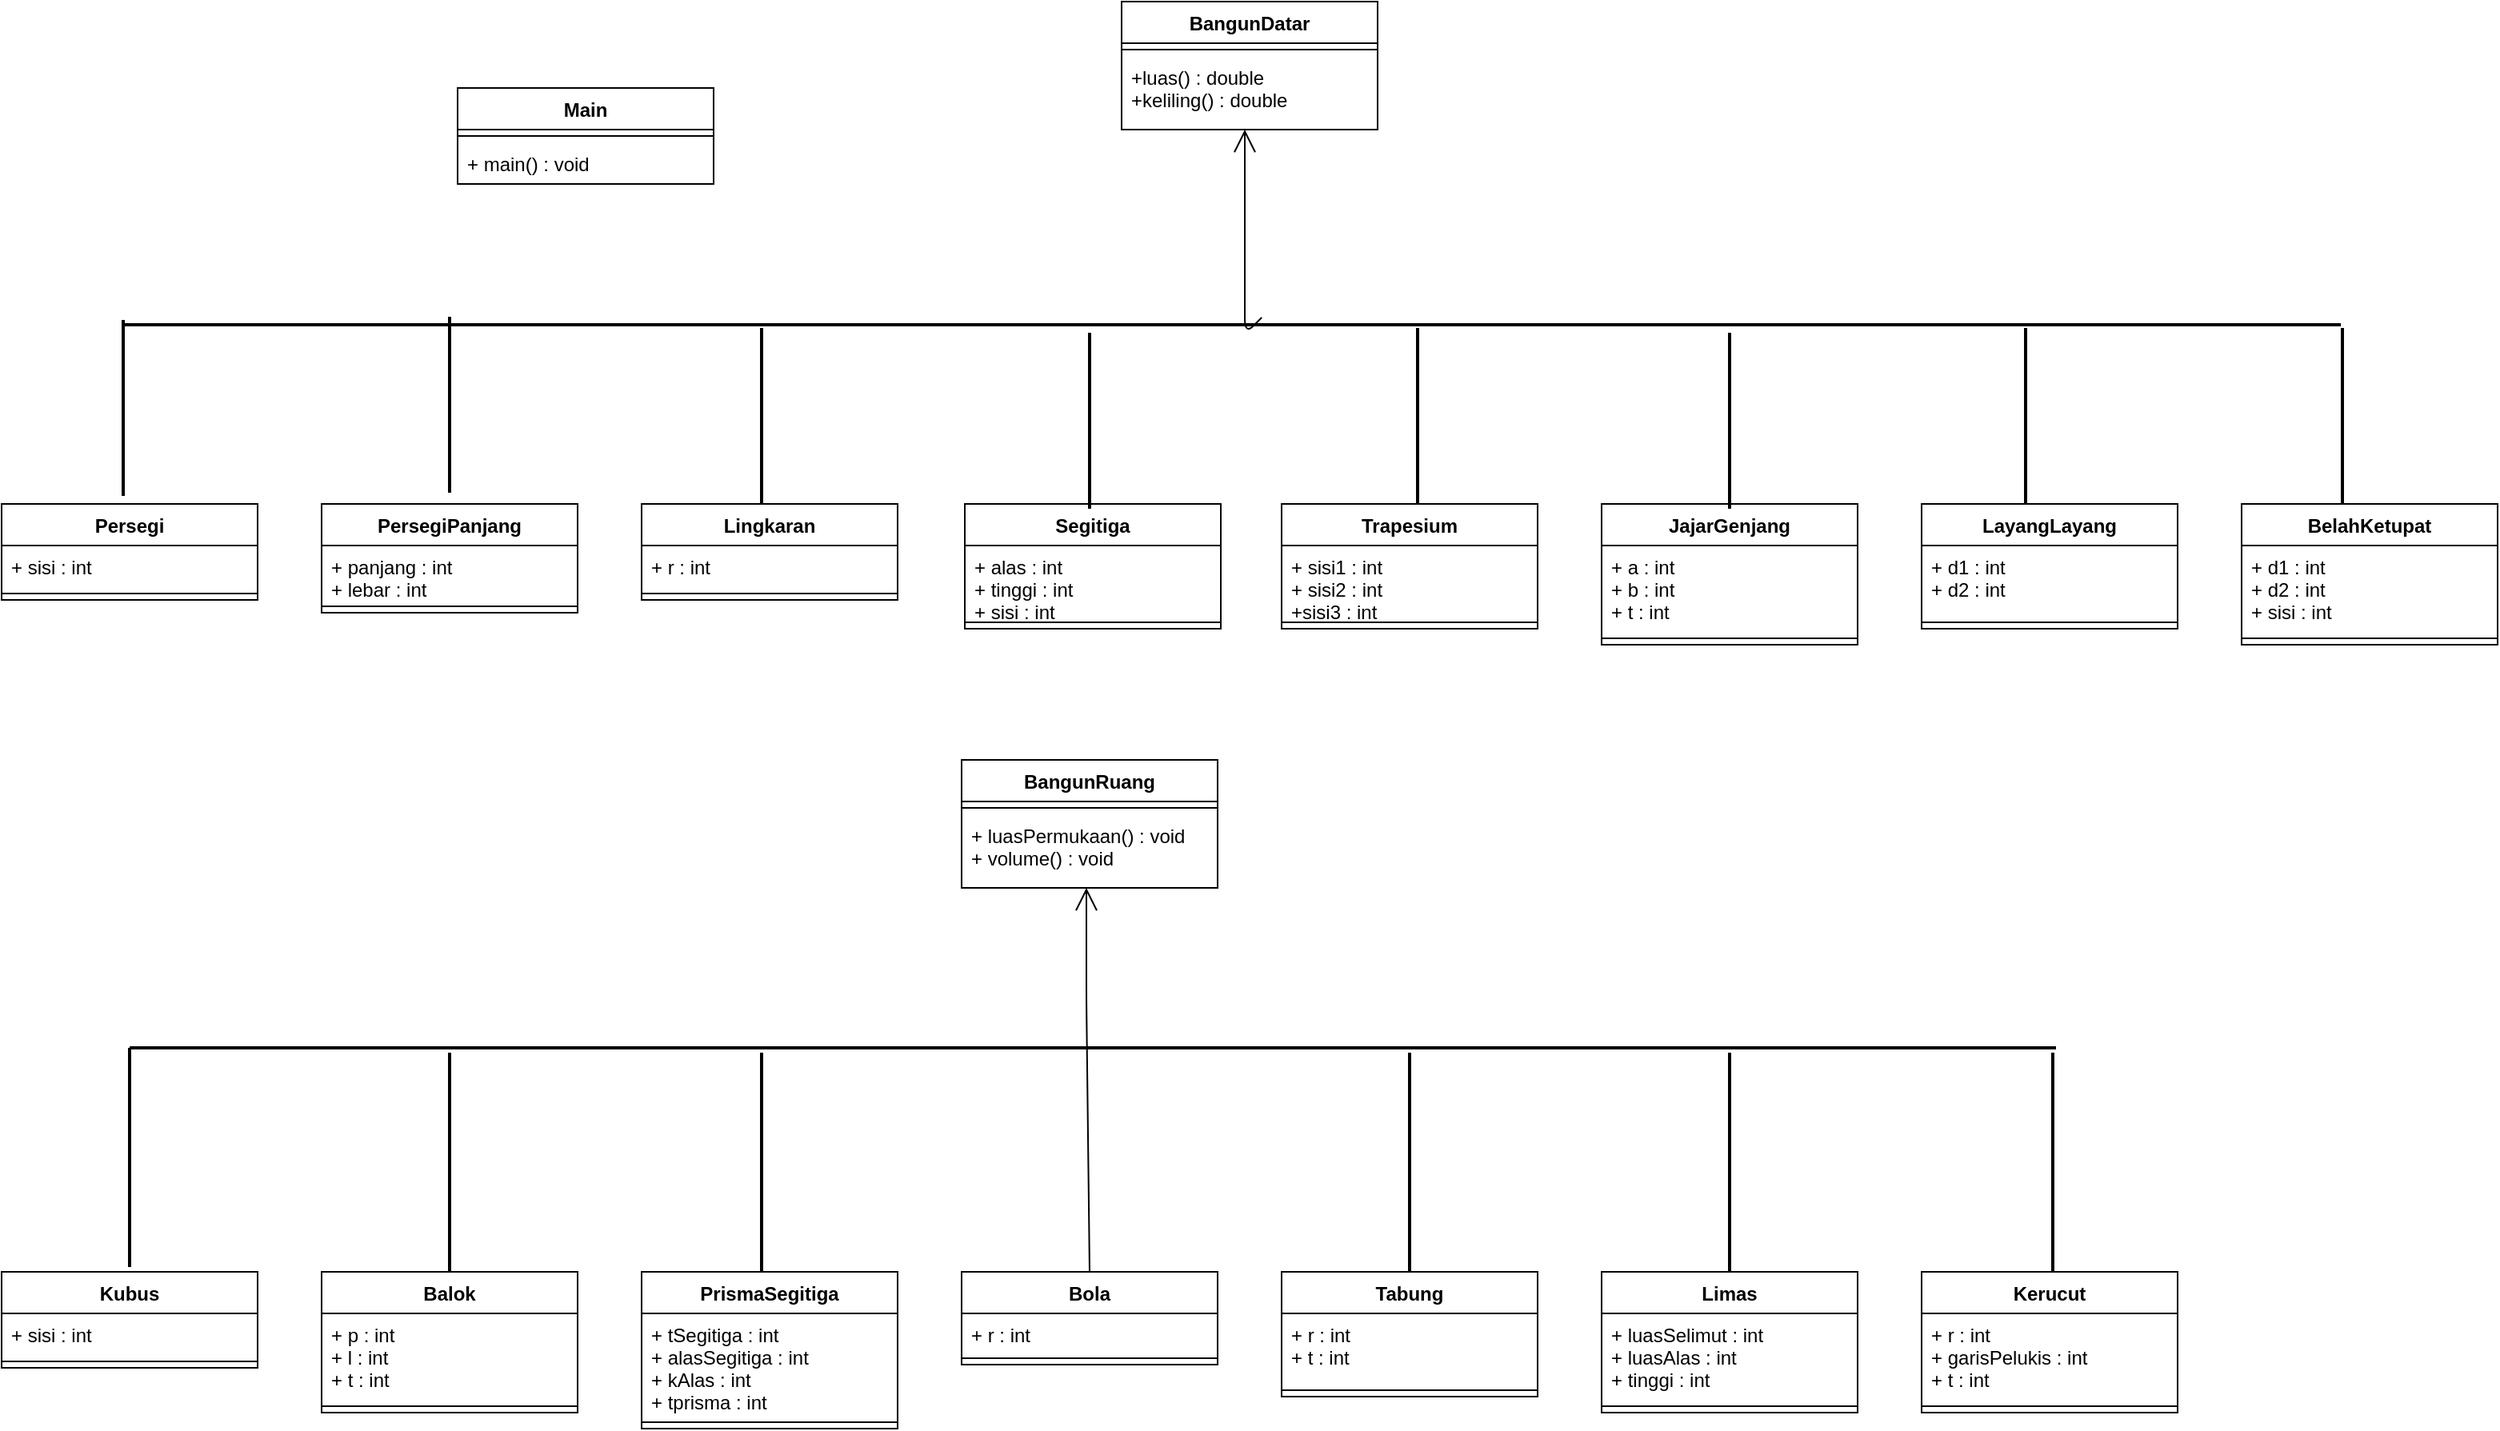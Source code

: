 <mxfile version="13.0.9" type="device"><diagram id="4C4vsonRnqXu1htjiJdY" name="Page-1"><mxGraphModel dx="2170" dy="1003" grid="1" gridSize="10" guides="1" tooltips="1" connect="1" arrows="1" fold="1" page="1" pageScale="1" pageWidth="827" pageHeight="1169" math="0" shadow="0"><root><mxCell id="0"/><mxCell id="1" parent="0"/><mxCell id="6g5n-5T2dVcD7p2rZ2R7-40" value="" style="line;strokeWidth=2;html=1;" vertex="1" parent="1"><mxGeometry x="200" y="695" width="1204" height="10" as="geometry"/></mxCell><mxCell id="6g5n-5T2dVcD7p2rZ2R7-42" value="" style="endArrow=open;endFill=1;endSize=12;html=1;exitX=0.5;exitY=0;exitDx=0;exitDy=0;" edge="1" parent="1" source="6g5n-5T2dVcD7p2rZ2R7-21"><mxGeometry width="160" relative="1" as="geometry"><mxPoint x="798" y="720" as="sourcePoint"/><mxPoint x="798" y="600" as="targetPoint"/><Array as="points"><mxPoint x="798" y="670"/></Array></mxGeometry></mxCell><mxCell id="fDJ0A13dc7crcMgwkzG9-8" value="BangunDatar" style="swimlane;fontStyle=1;align=center;verticalAlign=top;childLayout=stackLayout;horizontal=1;startSize=26;horizontalStack=0;resizeParent=1;resizeParentMax=0;resizeLast=0;collapsible=1;marginBottom=0;" parent="1" vertex="1"><mxGeometry x="820" y="46" width="160" height="80" as="geometry"/></mxCell><mxCell id="fDJ0A13dc7crcMgwkzG9-10" value="" style="line;strokeWidth=1;fillColor=none;align=left;verticalAlign=middle;spacingTop=-1;spacingLeft=3;spacingRight=3;rotatable=0;labelPosition=right;points=[];portConstraint=eastwest;" parent="fDJ0A13dc7crcMgwkzG9-8" vertex="1"><mxGeometry y="26" width="160" height="8" as="geometry"/></mxCell><mxCell id="fDJ0A13dc7crcMgwkzG9-11" value="+luas() : double&#10;+keliling() : double " style="text;strokeColor=none;fillColor=none;align=left;verticalAlign=top;spacingLeft=4;spacingRight=4;overflow=hidden;rotatable=0;points=[[0,0.5],[1,0.5]];portConstraint=eastwest;" parent="fDJ0A13dc7crcMgwkzG9-8" vertex="1"><mxGeometry y="34" width="160" height="46" as="geometry"/></mxCell><mxCell id="6g5n-5T2dVcD7p2rZ2R7-44" value="" style="line;strokeWidth=2;direction=south;html=1;" vertex="1" parent="1"><mxGeometry x="195" y="700" width="10" height="137" as="geometry"/></mxCell><mxCell id="6g5n-5T2dVcD7p2rZ2R7-45" value="" style="line;strokeWidth=2;direction=south;html=1;" vertex="1" parent="1"><mxGeometry x="395" y="703" width="10" height="137" as="geometry"/></mxCell><mxCell id="6g5n-5T2dVcD7p2rZ2R7-46" value="" style="line;strokeWidth=2;direction=south;html=1;" vertex="1" parent="1"><mxGeometry x="590" y="703" width="10" height="137" as="geometry"/></mxCell><mxCell id="6g5n-5T2dVcD7p2rZ2R7-47" value="" style="line;strokeWidth=2;direction=south;html=1;" vertex="1" parent="1"><mxGeometry x="995" y="703" width="10" height="137" as="geometry"/></mxCell><mxCell id="6g5n-5T2dVcD7p2rZ2R7-48" value="" style="line;strokeWidth=2;direction=south;html=1;" vertex="1" parent="1"><mxGeometry x="1195" y="703" width="10" height="137" as="geometry"/></mxCell><mxCell id="6g5n-5T2dVcD7p2rZ2R7-49" value="" style="line;strokeWidth=2;direction=south;html=1;" vertex="1" parent="1"><mxGeometry x="1397" y="703" width="10" height="137" as="geometry"/></mxCell><mxCell id="6g5n-5T2dVcD7p2rZ2R7-31" value="Kubus" style="swimlane;fontStyle=1;align=center;verticalAlign=top;childLayout=stackLayout;horizontal=1;startSize=26;horizontalStack=0;resizeParent=1;resizeParentMax=0;resizeLast=0;collapsible=1;marginBottom=0;" vertex="1" parent="1"><mxGeometry x="120" y="840" width="160" height="60" as="geometry"/></mxCell><mxCell id="6g5n-5T2dVcD7p2rZ2R7-32" value="+ sisi : int" style="text;strokeColor=none;fillColor=none;align=left;verticalAlign=top;spacingLeft=4;spacingRight=4;overflow=hidden;rotatable=0;points=[[0,0.5],[1,0.5]];portConstraint=eastwest;" vertex="1" parent="6g5n-5T2dVcD7p2rZ2R7-31"><mxGeometry y="26" width="160" height="26" as="geometry"/></mxCell><mxCell id="6g5n-5T2dVcD7p2rZ2R7-33" value="" style="line;strokeWidth=1;fillColor=none;align=left;verticalAlign=middle;spacingTop=-1;spacingLeft=3;spacingRight=3;rotatable=0;labelPosition=right;points=[];portConstraint=eastwest;" vertex="1" parent="6g5n-5T2dVcD7p2rZ2R7-31"><mxGeometry y="52" width="160" height="8" as="geometry"/></mxCell><mxCell id="6g5n-5T2dVcD7p2rZ2R7-27" value="Balok" style="swimlane;fontStyle=1;align=center;verticalAlign=top;childLayout=stackLayout;horizontal=1;startSize=26;horizontalStack=0;resizeParent=1;resizeParentMax=0;resizeLast=0;collapsible=1;marginBottom=0;" vertex="1" parent="1"><mxGeometry x="320" y="840" width="160" height="88" as="geometry"/></mxCell><mxCell id="6g5n-5T2dVcD7p2rZ2R7-28" value="+ p : int&#10;+ l : int&#10;+ t : int" style="text;strokeColor=none;fillColor=none;align=left;verticalAlign=top;spacingLeft=4;spacingRight=4;overflow=hidden;rotatable=0;points=[[0,0.5],[1,0.5]];portConstraint=eastwest;" vertex="1" parent="6g5n-5T2dVcD7p2rZ2R7-27"><mxGeometry y="26" width="160" height="54" as="geometry"/></mxCell><mxCell id="6g5n-5T2dVcD7p2rZ2R7-29" value="" style="line;strokeWidth=1;fillColor=none;align=left;verticalAlign=middle;spacingTop=-1;spacingLeft=3;spacingRight=3;rotatable=0;labelPosition=right;points=[];portConstraint=eastwest;" vertex="1" parent="6g5n-5T2dVcD7p2rZ2R7-27"><mxGeometry y="80" width="160" height="8" as="geometry"/></mxCell><mxCell id="6g5n-5T2dVcD7p2rZ2R7-24" value="PrismaSegitiga" style="swimlane;fontStyle=1;align=center;verticalAlign=top;childLayout=stackLayout;horizontal=1;startSize=26;horizontalStack=0;resizeParent=1;resizeParentMax=0;resizeLast=0;collapsible=1;marginBottom=0;" vertex="1" parent="1"><mxGeometry x="520" y="840" width="160" height="98" as="geometry"/></mxCell><mxCell id="6g5n-5T2dVcD7p2rZ2R7-25" value="+ tSegitiga : int&#10;+ alasSegitiga : int&#10;+ kAlas : int&#10;+ tprisma : int" style="text;strokeColor=none;fillColor=none;align=left;verticalAlign=top;spacingLeft=4;spacingRight=4;overflow=hidden;rotatable=0;points=[[0,0.5],[1,0.5]];portConstraint=eastwest;" vertex="1" parent="6g5n-5T2dVcD7p2rZ2R7-24"><mxGeometry y="26" width="160" height="64" as="geometry"/></mxCell><mxCell id="6g5n-5T2dVcD7p2rZ2R7-26" value="" style="line;strokeWidth=1;fillColor=none;align=left;verticalAlign=middle;spacingTop=-1;spacingLeft=3;spacingRight=3;rotatable=0;labelPosition=right;points=[];portConstraint=eastwest;" vertex="1" parent="6g5n-5T2dVcD7p2rZ2R7-24"><mxGeometry y="90" width="160" height="8" as="geometry"/></mxCell><mxCell id="6g5n-5T2dVcD7p2rZ2R7-21" value="Bola" style="swimlane;fontStyle=1;align=center;verticalAlign=top;childLayout=stackLayout;horizontal=1;startSize=26;horizontalStack=0;resizeParent=1;resizeParentMax=0;resizeLast=0;collapsible=1;marginBottom=0;" vertex="1" parent="1"><mxGeometry x="720" y="840" width="160" height="58" as="geometry"/></mxCell><mxCell id="6g5n-5T2dVcD7p2rZ2R7-22" value="+ r : int" style="text;strokeColor=none;fillColor=none;align=left;verticalAlign=top;spacingLeft=4;spacingRight=4;overflow=hidden;rotatable=0;points=[[0,0.5],[1,0.5]];portConstraint=eastwest;" vertex="1" parent="6g5n-5T2dVcD7p2rZ2R7-21"><mxGeometry y="26" width="160" height="24" as="geometry"/></mxCell><mxCell id="6g5n-5T2dVcD7p2rZ2R7-23" value="" style="line;strokeWidth=1;fillColor=none;align=left;verticalAlign=middle;spacingTop=-1;spacingLeft=3;spacingRight=3;rotatable=0;labelPosition=right;points=[];portConstraint=eastwest;" vertex="1" parent="6g5n-5T2dVcD7p2rZ2R7-21"><mxGeometry y="50" width="160" height="8" as="geometry"/></mxCell><mxCell id="6g5n-5T2dVcD7p2rZ2R7-18" value="Tabung" style="swimlane;fontStyle=1;align=center;verticalAlign=top;childLayout=stackLayout;horizontal=1;startSize=26;horizontalStack=0;resizeParent=1;resizeParentMax=0;resizeLast=0;collapsible=1;marginBottom=0;" vertex="1" parent="1"><mxGeometry x="920" y="840" width="160" height="78" as="geometry"/></mxCell><mxCell id="6g5n-5T2dVcD7p2rZ2R7-19" value="+ r : int&#10;+ t : int" style="text;strokeColor=none;fillColor=none;align=left;verticalAlign=top;spacingLeft=4;spacingRight=4;overflow=hidden;rotatable=0;points=[[0,0.5],[1,0.5]];portConstraint=eastwest;" vertex="1" parent="6g5n-5T2dVcD7p2rZ2R7-18"><mxGeometry y="26" width="160" height="44" as="geometry"/></mxCell><mxCell id="6g5n-5T2dVcD7p2rZ2R7-20" value="" style="line;strokeWidth=1;fillColor=none;align=left;verticalAlign=middle;spacingTop=-1;spacingLeft=3;spacingRight=3;rotatable=0;labelPosition=right;points=[];portConstraint=eastwest;" vertex="1" parent="6g5n-5T2dVcD7p2rZ2R7-18"><mxGeometry y="70" width="160" height="8" as="geometry"/></mxCell><mxCell id="6g5n-5T2dVcD7p2rZ2R7-15" value="Limas" style="swimlane;fontStyle=1;align=center;verticalAlign=top;childLayout=stackLayout;horizontal=1;startSize=26;horizontalStack=0;resizeParent=1;resizeParentMax=0;resizeLast=0;collapsible=1;marginBottom=0;" vertex="1" parent="1"><mxGeometry x="1120" y="840" width="160" height="88" as="geometry"/></mxCell><mxCell id="6g5n-5T2dVcD7p2rZ2R7-16" value="+ luasSelimut : int&#10;+ luasAlas : int&#10;+ tinggi : int" style="text;strokeColor=none;fillColor=none;align=left;verticalAlign=top;spacingLeft=4;spacingRight=4;overflow=hidden;rotatable=0;points=[[0,0.5],[1,0.5]];portConstraint=eastwest;" vertex="1" parent="6g5n-5T2dVcD7p2rZ2R7-15"><mxGeometry y="26" width="160" height="54" as="geometry"/></mxCell><mxCell id="6g5n-5T2dVcD7p2rZ2R7-17" value="" style="line;strokeWidth=1;fillColor=none;align=left;verticalAlign=middle;spacingTop=-1;spacingLeft=3;spacingRight=3;rotatable=0;labelPosition=right;points=[];portConstraint=eastwest;" vertex="1" parent="6g5n-5T2dVcD7p2rZ2R7-15"><mxGeometry y="80" width="160" height="8" as="geometry"/></mxCell><mxCell id="6g5n-5T2dVcD7p2rZ2R7-12" value="Kerucut" style="swimlane;fontStyle=1;align=center;verticalAlign=top;childLayout=stackLayout;horizontal=1;startSize=26;horizontalStack=0;resizeParent=1;resizeParentMax=0;resizeLast=0;collapsible=1;marginBottom=0;" vertex="1" parent="1"><mxGeometry x="1320" y="840" width="160" height="88" as="geometry"/></mxCell><mxCell id="6g5n-5T2dVcD7p2rZ2R7-13" value="+ r : int&#10;+ garisPelukis : int&#10;+ t : int" style="text;strokeColor=none;fillColor=none;align=left;verticalAlign=top;spacingLeft=4;spacingRight=4;overflow=hidden;rotatable=0;points=[[0,0.5],[1,0.5]];portConstraint=eastwest;" vertex="1" parent="6g5n-5T2dVcD7p2rZ2R7-12"><mxGeometry y="26" width="160" height="54" as="geometry"/></mxCell><mxCell id="6g5n-5T2dVcD7p2rZ2R7-14" value="" style="line;strokeWidth=1;fillColor=none;align=left;verticalAlign=middle;spacingTop=-1;spacingLeft=3;spacingRight=3;rotatable=0;labelPosition=right;points=[];portConstraint=eastwest;" vertex="1" parent="6g5n-5T2dVcD7p2rZ2R7-12"><mxGeometry y="80" width="160" height="8" as="geometry"/></mxCell><mxCell id="6g5n-5T2dVcD7p2rZ2R7-35" value="BangunRuang" style="swimlane;fontStyle=1;align=center;verticalAlign=top;childLayout=stackLayout;horizontal=1;startSize=26;horizontalStack=0;resizeParent=1;resizeParentMax=0;resizeLast=0;collapsible=1;marginBottom=0;" vertex="1" parent="1"><mxGeometry x="720" y="520" width="160" height="80" as="geometry"/></mxCell><mxCell id="6g5n-5T2dVcD7p2rZ2R7-36" value="" style="line;strokeWidth=1;fillColor=none;align=left;verticalAlign=middle;spacingTop=-1;spacingLeft=3;spacingRight=3;rotatable=0;labelPosition=right;points=[];portConstraint=eastwest;" vertex="1" parent="6g5n-5T2dVcD7p2rZ2R7-35"><mxGeometry y="26" width="160" height="8" as="geometry"/></mxCell><mxCell id="6g5n-5T2dVcD7p2rZ2R7-37" value="+ luasPermukaan() : void&#10;+ volume() : void" style="text;strokeColor=none;fillColor=none;align=left;verticalAlign=top;spacingLeft=4;spacingRight=4;overflow=hidden;rotatable=0;points=[[0,0.5],[1,0.5]];portConstraint=eastwest;" vertex="1" parent="6g5n-5T2dVcD7p2rZ2R7-35"><mxGeometry y="34" width="160" height="46" as="geometry"/></mxCell><mxCell id="fDJ0A13dc7crcMgwkzG9-12" value="Persegi" style="swimlane;fontStyle=1;align=center;verticalAlign=top;childLayout=stackLayout;horizontal=1;startSize=26;horizontalStack=0;resizeParent=1;resizeParentMax=0;resizeLast=0;collapsible=1;marginBottom=0;" parent="1" vertex="1"><mxGeometry x="120" y="360" width="160" height="60" as="geometry"/></mxCell><mxCell id="fDJ0A13dc7crcMgwkzG9-13" value="+ sisi : int" style="text;strokeColor=none;fillColor=none;align=left;verticalAlign=top;spacingLeft=4;spacingRight=4;overflow=hidden;rotatable=0;points=[[0,0.5],[1,0.5]];portConstraint=eastwest;" parent="fDJ0A13dc7crcMgwkzG9-12" vertex="1"><mxGeometry y="26" width="160" height="26" as="geometry"/></mxCell><mxCell id="fDJ0A13dc7crcMgwkzG9-14" value="" style="line;strokeWidth=1;fillColor=none;align=left;verticalAlign=middle;spacingTop=-1;spacingLeft=3;spacingRight=3;rotatable=0;labelPosition=right;points=[];portConstraint=eastwest;" parent="fDJ0A13dc7crcMgwkzG9-12" vertex="1"><mxGeometry y="52" width="160" height="8" as="geometry"/></mxCell><mxCell id="fDJ0A13dc7crcMgwkzG9-16" value="PersegiPanjang" style="swimlane;fontStyle=1;align=center;verticalAlign=top;childLayout=stackLayout;horizontal=1;startSize=26;horizontalStack=0;resizeParent=1;resizeParentMax=0;resizeLast=0;collapsible=1;marginBottom=0;" parent="1" vertex="1"><mxGeometry x="320" y="360" width="160" height="68" as="geometry"/></mxCell><mxCell id="fDJ0A13dc7crcMgwkzG9-17" value="+ panjang : int&#10;+ lebar : int" style="text;strokeColor=none;fillColor=none;align=left;verticalAlign=top;spacingLeft=4;spacingRight=4;overflow=hidden;rotatable=0;points=[[0,0.5],[1,0.5]];portConstraint=eastwest;" parent="fDJ0A13dc7crcMgwkzG9-16" vertex="1"><mxGeometry y="26" width="160" height="34" as="geometry"/></mxCell><mxCell id="fDJ0A13dc7crcMgwkzG9-18" value="" style="line;strokeWidth=1;fillColor=none;align=left;verticalAlign=middle;spacingTop=-1;spacingLeft=3;spacingRight=3;rotatable=0;labelPosition=right;points=[];portConstraint=eastwest;" parent="fDJ0A13dc7crcMgwkzG9-16" vertex="1"><mxGeometry y="60" width="160" height="8" as="geometry"/></mxCell><mxCell id="fDJ0A13dc7crcMgwkzG9-20" value="Lingkaran" style="swimlane;fontStyle=1;align=center;verticalAlign=top;childLayout=stackLayout;horizontal=1;startSize=26;horizontalStack=0;resizeParent=1;resizeParentMax=0;resizeLast=0;collapsible=1;marginBottom=0;" parent="1" vertex="1"><mxGeometry x="520" y="360" width="160" height="60" as="geometry"/></mxCell><mxCell id="fDJ0A13dc7crcMgwkzG9-21" value="+ r : int" style="text;strokeColor=none;fillColor=none;align=left;verticalAlign=top;spacingLeft=4;spacingRight=4;overflow=hidden;rotatable=0;points=[[0,0.5],[1,0.5]];portConstraint=eastwest;" parent="fDJ0A13dc7crcMgwkzG9-20" vertex="1"><mxGeometry y="26" width="160" height="26" as="geometry"/></mxCell><mxCell id="fDJ0A13dc7crcMgwkzG9-22" value="" style="line;strokeWidth=1;fillColor=none;align=left;verticalAlign=middle;spacingTop=-1;spacingLeft=3;spacingRight=3;rotatable=0;labelPosition=right;points=[];portConstraint=eastwest;" parent="fDJ0A13dc7crcMgwkzG9-20" vertex="1"><mxGeometry y="52" width="160" height="8" as="geometry"/></mxCell><mxCell id="fDJ0A13dc7crcMgwkzG9-24" value="Segitiga" style="swimlane;fontStyle=1;align=center;verticalAlign=top;childLayout=stackLayout;horizontal=1;startSize=26;horizontalStack=0;resizeParent=1;resizeParentMax=0;resizeLast=0;collapsible=1;marginBottom=0;" parent="1" vertex="1"><mxGeometry x="722" y="360" width="160" height="78" as="geometry"/></mxCell><mxCell id="fDJ0A13dc7crcMgwkzG9-25" value="+ alas : int&#10;+ tinggi : int&#10;+ sisi : int" style="text;strokeColor=none;fillColor=none;align=left;verticalAlign=top;spacingLeft=4;spacingRight=4;overflow=hidden;rotatable=0;points=[[0,0.5],[1,0.5]];portConstraint=eastwest;" parent="fDJ0A13dc7crcMgwkzG9-24" vertex="1"><mxGeometry y="26" width="160" height="44" as="geometry"/></mxCell><mxCell id="fDJ0A13dc7crcMgwkzG9-26" value="" style="line;strokeWidth=1;fillColor=none;align=left;verticalAlign=middle;spacingTop=-1;spacingLeft=3;spacingRight=3;rotatable=0;labelPosition=right;points=[];portConstraint=eastwest;" parent="fDJ0A13dc7crcMgwkzG9-24" vertex="1"><mxGeometry y="70" width="160" height="8" as="geometry"/></mxCell><mxCell id="fDJ0A13dc7crcMgwkzG9-28" value="Trapesium" style="swimlane;fontStyle=1;align=center;verticalAlign=top;childLayout=stackLayout;horizontal=1;startSize=26;horizontalStack=0;resizeParent=1;resizeParentMax=0;resizeLast=0;collapsible=1;marginBottom=0;" parent="1" vertex="1"><mxGeometry x="920" y="360" width="160" height="78" as="geometry"/></mxCell><mxCell id="fDJ0A13dc7crcMgwkzG9-29" value="+ sisi1 : int&#10;+ sisi2 : int&#10;+sisi3 : int" style="text;strokeColor=none;fillColor=none;align=left;verticalAlign=top;spacingLeft=4;spacingRight=4;overflow=hidden;rotatable=0;points=[[0,0.5],[1,0.5]];portConstraint=eastwest;" parent="fDJ0A13dc7crcMgwkzG9-28" vertex="1"><mxGeometry y="26" width="160" height="44" as="geometry"/></mxCell><mxCell id="fDJ0A13dc7crcMgwkzG9-30" value="" style="line;strokeWidth=1;fillColor=none;align=left;verticalAlign=middle;spacingTop=-1;spacingLeft=3;spacingRight=3;rotatable=0;labelPosition=right;points=[];portConstraint=eastwest;" parent="fDJ0A13dc7crcMgwkzG9-28" vertex="1"><mxGeometry y="70" width="160" height="8" as="geometry"/></mxCell><mxCell id="fDJ0A13dc7crcMgwkzG9-52" value="JajarGenjang" style="swimlane;fontStyle=1;align=center;verticalAlign=top;childLayout=stackLayout;horizontal=1;startSize=26;horizontalStack=0;resizeParent=1;resizeParentMax=0;resizeLast=0;collapsible=1;marginBottom=0;" parent="1" vertex="1"><mxGeometry x="1120" y="360" width="160" height="88" as="geometry"/></mxCell><mxCell id="fDJ0A13dc7crcMgwkzG9-53" value="+ a : int&#10;+ b : int&#10;+ t : int&#10;" style="text;strokeColor=none;fillColor=none;align=left;verticalAlign=top;spacingLeft=4;spacingRight=4;overflow=hidden;rotatable=0;points=[[0,0.5],[1,0.5]];portConstraint=eastwest;" parent="fDJ0A13dc7crcMgwkzG9-52" vertex="1"><mxGeometry y="26" width="160" height="54" as="geometry"/></mxCell><mxCell id="fDJ0A13dc7crcMgwkzG9-54" value="" style="line;strokeWidth=1;fillColor=none;align=left;verticalAlign=middle;spacingTop=-1;spacingLeft=3;spacingRight=3;rotatable=0;labelPosition=right;points=[];portConstraint=eastwest;" parent="fDJ0A13dc7crcMgwkzG9-52" vertex="1"><mxGeometry y="80" width="160" height="8" as="geometry"/></mxCell><mxCell id="fDJ0A13dc7crcMgwkzG9-56" value="LayangLayang" style="swimlane;fontStyle=1;align=center;verticalAlign=top;childLayout=stackLayout;horizontal=1;startSize=26;horizontalStack=0;resizeParent=1;resizeParentMax=0;resizeLast=0;collapsible=1;marginBottom=0;" parent="1" vertex="1"><mxGeometry x="1320" y="360" width="160" height="78" as="geometry"/></mxCell><mxCell id="fDJ0A13dc7crcMgwkzG9-57" value="+ d1 : int&#10;+ d2 : int" style="text;strokeColor=none;fillColor=none;align=left;verticalAlign=top;spacingLeft=4;spacingRight=4;overflow=hidden;rotatable=0;points=[[0,0.5],[1,0.5]];portConstraint=eastwest;" parent="fDJ0A13dc7crcMgwkzG9-56" vertex="1"><mxGeometry y="26" width="160" height="44" as="geometry"/></mxCell><mxCell id="fDJ0A13dc7crcMgwkzG9-58" value="" style="line;strokeWidth=1;fillColor=none;align=left;verticalAlign=middle;spacingTop=-1;spacingLeft=3;spacingRight=3;rotatable=0;labelPosition=right;points=[];portConstraint=eastwest;" parent="fDJ0A13dc7crcMgwkzG9-56" vertex="1"><mxGeometry y="70" width="160" height="8" as="geometry"/></mxCell><mxCell id="fDJ0A13dc7crcMgwkzG9-60" value="BelahKetupat" style="swimlane;fontStyle=1;align=center;verticalAlign=top;childLayout=stackLayout;horizontal=1;startSize=26;horizontalStack=0;resizeParent=1;resizeParentMax=0;resizeLast=0;collapsible=1;marginBottom=0;" parent="1" vertex="1"><mxGeometry x="1520" y="360" width="160" height="88" as="geometry"/></mxCell><mxCell id="fDJ0A13dc7crcMgwkzG9-61" value="+ d1 : int&#10;+ d2 : int&#10;+ sisi : int" style="text;strokeColor=none;fillColor=none;align=left;verticalAlign=top;spacingLeft=4;spacingRight=4;overflow=hidden;rotatable=0;points=[[0,0.5],[1,0.5]];portConstraint=eastwest;" parent="fDJ0A13dc7crcMgwkzG9-60" vertex="1"><mxGeometry y="26" width="160" height="54" as="geometry"/></mxCell><mxCell id="fDJ0A13dc7crcMgwkzG9-62" value="" style="line;strokeWidth=1;fillColor=none;align=left;verticalAlign=middle;spacingTop=-1;spacingLeft=3;spacingRight=3;rotatable=0;labelPosition=right;points=[];portConstraint=eastwest;" parent="fDJ0A13dc7crcMgwkzG9-60" vertex="1"><mxGeometry y="80" width="160" height="8" as="geometry"/></mxCell><mxCell id="6g5n-5T2dVcD7p2rZ2R7-56" value="" style="line;strokeWidth=2;html=1;" vertex="1" parent="1"><mxGeometry x="197" y="243" width="1385" height="10" as="geometry"/></mxCell><mxCell id="6g5n-5T2dVcD7p2rZ2R7-57" value="" style="line;strokeWidth=2;direction=south;html=1;" vertex="1" parent="1"><mxGeometry x="1578" y="250" width="10" height="110" as="geometry"/></mxCell><mxCell id="6g5n-5T2dVcD7p2rZ2R7-58" value="" style="line;strokeWidth=2;direction=south;html=1;" vertex="1" parent="1"><mxGeometry x="1380" y="250" width="10" height="110" as="geometry"/></mxCell><mxCell id="6g5n-5T2dVcD7p2rZ2R7-59" value="" style="line;strokeWidth=2;direction=south;html=1;" vertex="1" parent="1"><mxGeometry x="1195" y="253" width="10" height="110" as="geometry"/></mxCell><mxCell id="6g5n-5T2dVcD7p2rZ2R7-60" value="" style="line;strokeWidth=2;direction=south;html=1;" vertex="1" parent="1"><mxGeometry x="1000" y="250" width="10" height="110" as="geometry"/></mxCell><mxCell id="6g5n-5T2dVcD7p2rZ2R7-61" value="" style="line;strokeWidth=2;direction=south;html=1;" vertex="1" parent="1"><mxGeometry x="795" y="253" width="10" height="110" as="geometry"/></mxCell><mxCell id="6g5n-5T2dVcD7p2rZ2R7-62" value="" style="line;strokeWidth=2;direction=south;html=1;" vertex="1" parent="1"><mxGeometry x="590" y="250" width="10" height="110" as="geometry"/></mxCell><mxCell id="6g5n-5T2dVcD7p2rZ2R7-63" value="" style="line;strokeWidth=2;direction=south;html=1;" vertex="1" parent="1"><mxGeometry x="395" y="243" width="10" height="110" as="geometry"/></mxCell><mxCell id="6g5n-5T2dVcD7p2rZ2R7-64" value="" style="line;strokeWidth=2;direction=south;html=1;" vertex="1" parent="1"><mxGeometry x="191" y="245" width="10" height="110" as="geometry"/></mxCell><mxCell id="6g5n-5T2dVcD7p2rZ2R7-67" value="" style="endArrow=open;endFill=1;endSize=12;html=1;exitX=0.508;exitY=0.65;exitDx=0;exitDy=0;exitPerimeter=0;" edge="1" parent="1"><mxGeometry width="160" relative="1" as="geometry"><mxPoint x="907.58" y="243.5" as="sourcePoint"/><mxPoint x="897" y="126" as="targetPoint"/><Array as="points"><mxPoint x="897" y="254"/></Array></mxGeometry></mxCell><mxCell id="fDJ0A13dc7crcMgwkzG9-73" value="Main" style="swimlane;fontStyle=1;align=center;verticalAlign=top;childLayout=stackLayout;horizontal=1;startSize=26;horizontalStack=0;resizeParent=1;resizeParentMax=0;resizeLast=0;collapsible=1;marginBottom=0;" parent="1" vertex="1"><mxGeometry x="405" y="100" width="160" height="60" as="geometry"/></mxCell><mxCell id="fDJ0A13dc7crcMgwkzG9-75" value="" style="line;strokeWidth=1;fillColor=none;align=left;verticalAlign=middle;spacingTop=-1;spacingLeft=3;spacingRight=3;rotatable=0;labelPosition=right;points=[];portConstraint=eastwest;" parent="fDJ0A13dc7crcMgwkzG9-73" vertex="1"><mxGeometry y="26" width="160" height="8" as="geometry"/></mxCell><mxCell id="fDJ0A13dc7crcMgwkzG9-76" value="+ main() : void" style="text;strokeColor=none;fillColor=none;align=left;verticalAlign=top;spacingLeft=4;spacingRight=4;overflow=hidden;rotatable=0;points=[[0,0.5],[1,0.5]];portConstraint=eastwest;" parent="fDJ0A13dc7crcMgwkzG9-73" vertex="1"><mxGeometry y="34" width="160" height="26" as="geometry"/></mxCell></root></mxGraphModel></diagram></mxfile>